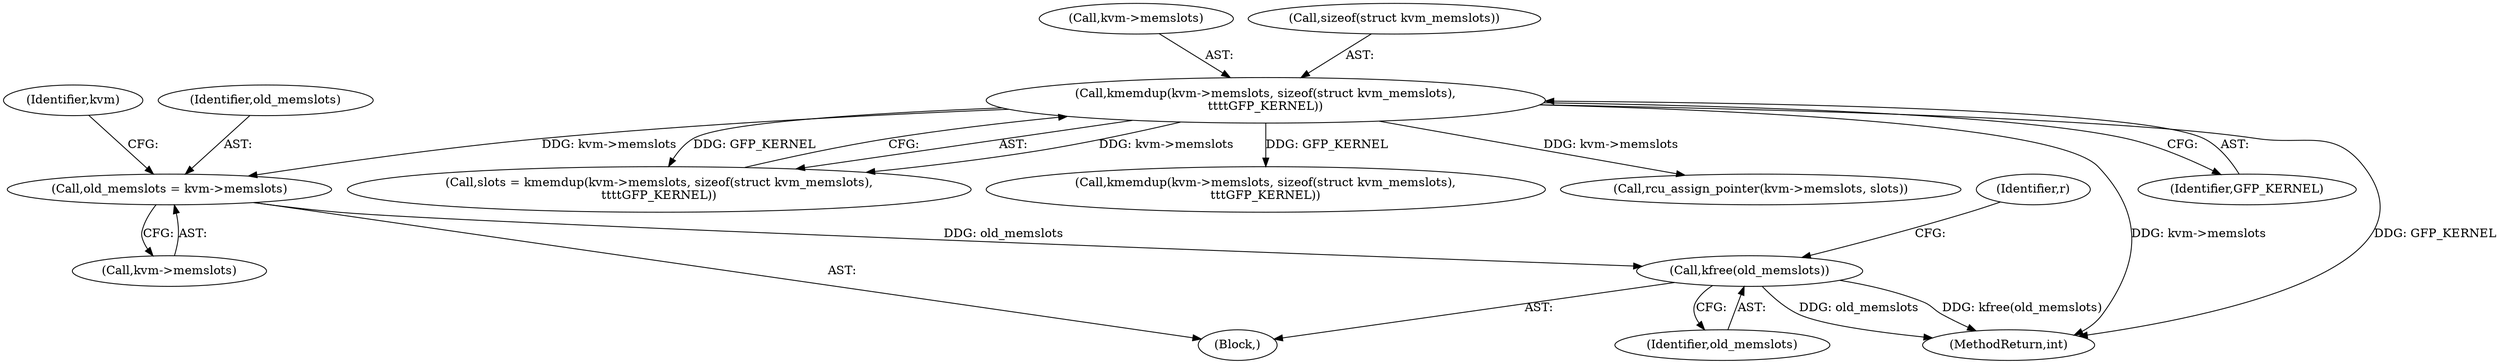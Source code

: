 digraph "0_linux_12d6e7538e2d418c08f082b1b44ffa5fb7270ed8@API" {
"1000411" [label="(Call,kfree(old_memslots))"];
"1000393" [label="(Call,old_memslots = kvm->memslots)"];
"1000367" [label="(Call,kmemdup(kvm->memslots, sizeof(struct kvm_memslots),\n\t\t\t\tGFP_KERNEL))"];
"1000393" [label="(Call,old_memslots = kvm->memslots)"];
"1000394" [label="(Identifier,old_memslots)"];
"1000365" [label="(Call,slots = kmemdup(kvm->memslots, sizeof(struct kvm_memslots),\n\t\t\t\tGFP_KERNEL))"];
"1000412" [label="(Identifier,old_memslots)"];
"1000433" [label="(Call,kmemdup(kvm->memslots, sizeof(struct kvm_memslots),\n\t\t\tGFP_KERNEL))"];
"1000398" [label="(Call,rcu_assign_pointer(kvm->memslots, slots))"];
"1000414" [label="(Identifier,r)"];
"1000400" [label="(Identifier,kvm)"];
"1000368" [label="(Call,kvm->memslots)"];
"1000371" [label="(Call,sizeof(struct kvm_memslots))"];
"1000493" [label="(MethodReturn,int)"];
"1000373" [label="(Identifier,GFP_KERNEL)"];
"1000359" [label="(Block,)"];
"1000411" [label="(Call,kfree(old_memslots))"];
"1000395" [label="(Call,kvm->memslots)"];
"1000367" [label="(Call,kmemdup(kvm->memslots, sizeof(struct kvm_memslots),\n\t\t\t\tGFP_KERNEL))"];
"1000411" -> "1000359"  [label="AST: "];
"1000411" -> "1000412"  [label="CFG: "];
"1000412" -> "1000411"  [label="AST: "];
"1000414" -> "1000411"  [label="CFG: "];
"1000411" -> "1000493"  [label="DDG: kfree(old_memslots)"];
"1000411" -> "1000493"  [label="DDG: old_memslots"];
"1000393" -> "1000411"  [label="DDG: old_memslots"];
"1000393" -> "1000359"  [label="AST: "];
"1000393" -> "1000395"  [label="CFG: "];
"1000394" -> "1000393"  [label="AST: "];
"1000395" -> "1000393"  [label="AST: "];
"1000400" -> "1000393"  [label="CFG: "];
"1000367" -> "1000393"  [label="DDG: kvm->memslots"];
"1000367" -> "1000365"  [label="AST: "];
"1000367" -> "1000373"  [label="CFG: "];
"1000368" -> "1000367"  [label="AST: "];
"1000371" -> "1000367"  [label="AST: "];
"1000373" -> "1000367"  [label="AST: "];
"1000365" -> "1000367"  [label="CFG: "];
"1000367" -> "1000493"  [label="DDG: kvm->memslots"];
"1000367" -> "1000493"  [label="DDG: GFP_KERNEL"];
"1000367" -> "1000365"  [label="DDG: kvm->memslots"];
"1000367" -> "1000365"  [label="DDG: GFP_KERNEL"];
"1000367" -> "1000398"  [label="DDG: kvm->memslots"];
"1000367" -> "1000433"  [label="DDG: GFP_KERNEL"];
}
